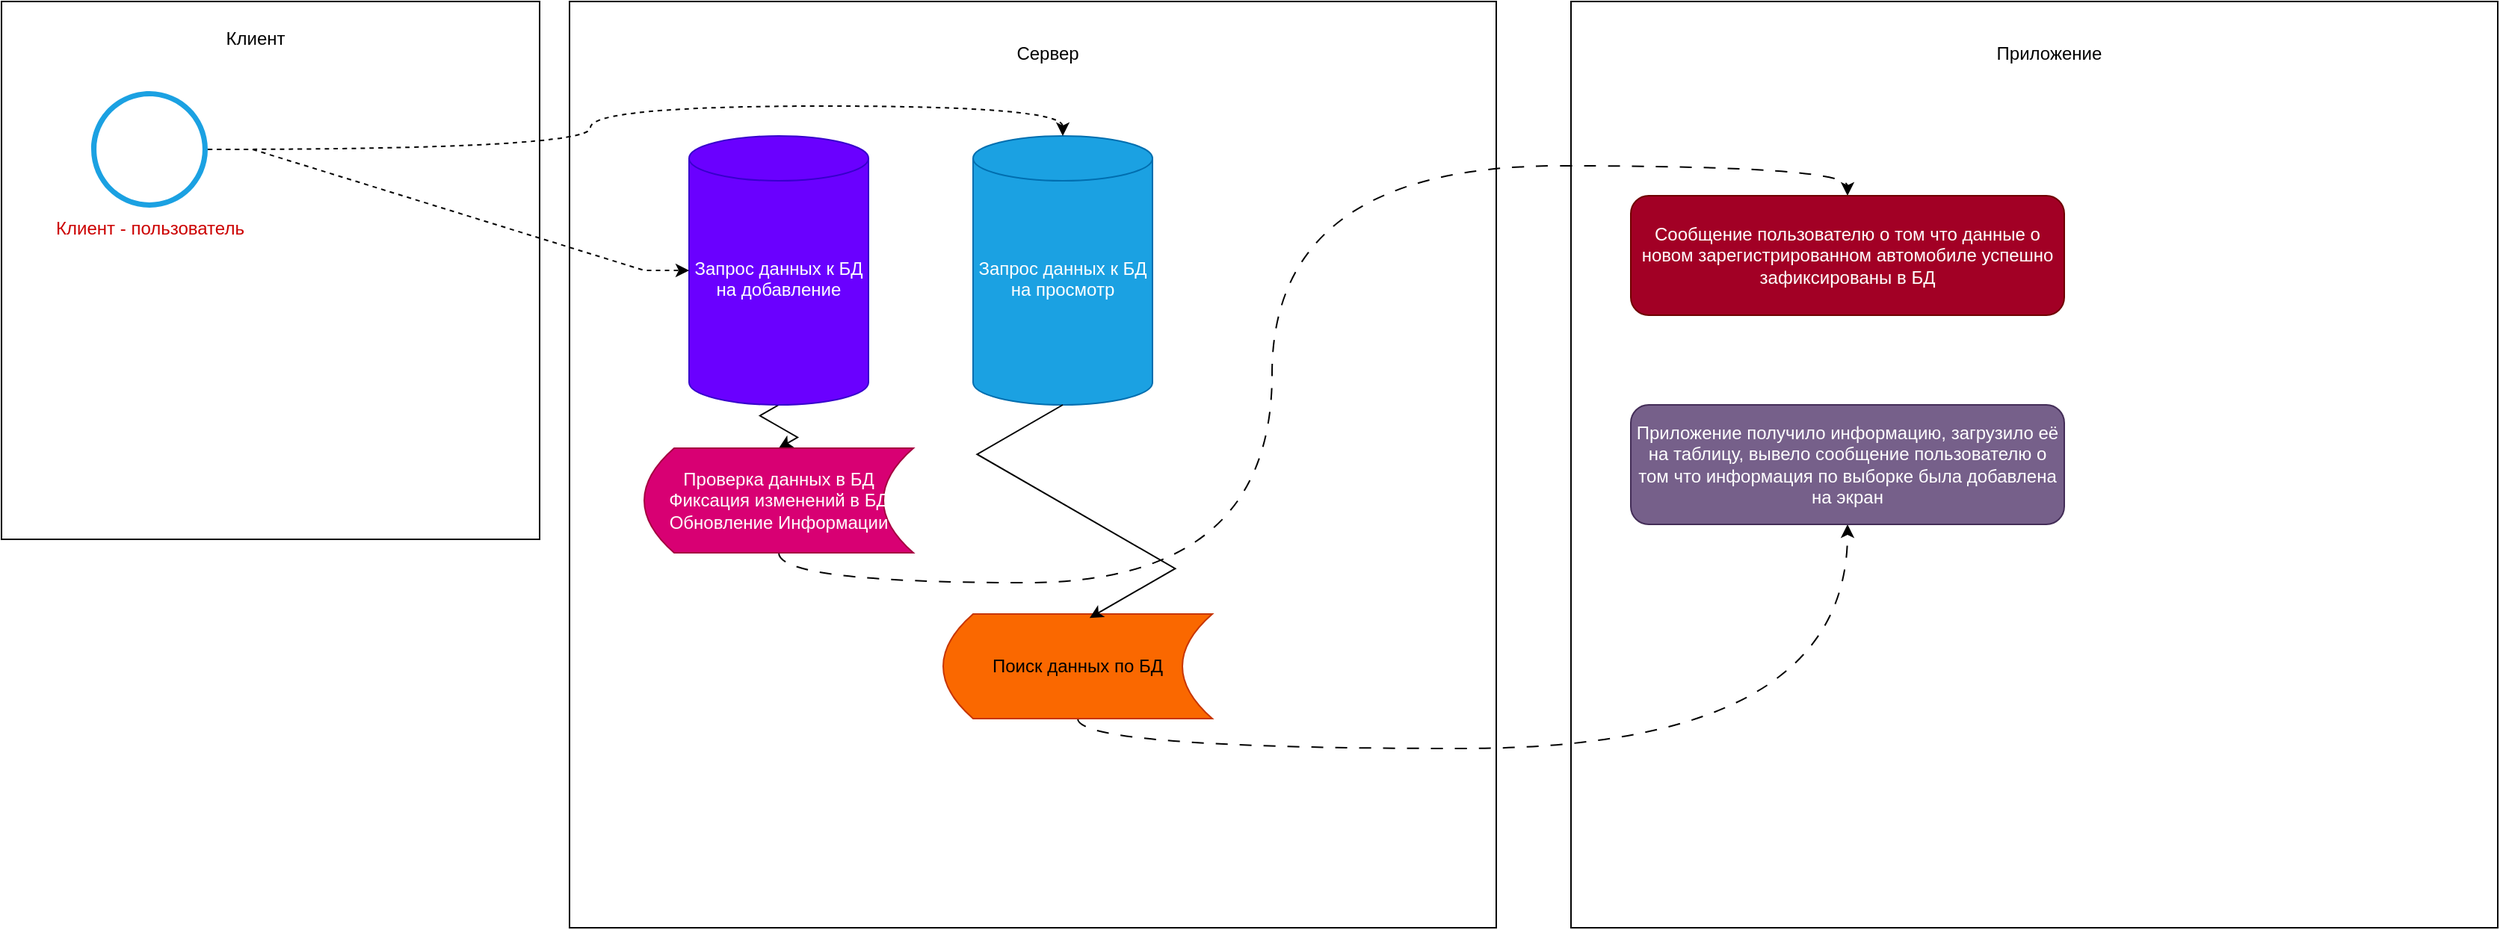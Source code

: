<mxfile version="24.7.8">
  <diagram id="Ht1M8jgEwFfnCIfOTk4-" name="Page-1">
    <mxGraphModel dx="1793" dy="1105" grid="1" gridSize="10" guides="1" tooltips="1" connect="1" arrows="1" fold="1" page="1" pageScale="1" pageWidth="1169" pageHeight="827" math="0" shadow="0">
      <root>
        <mxCell id="0" />
        <mxCell id="1" parent="0" />
        <mxCell id="8SGL58_hKRmVrYpkCJOy-14" value="&lt;div&gt;&lt;br&gt;&lt;/div&gt;" style="whiteSpace=wrap;html=1;aspect=fixed;" vertex="1" parent="1">
          <mxGeometry x="1110" y="80" width="620" height="620" as="geometry" />
        </mxCell>
        <mxCell id="8SGL58_hKRmVrYpkCJOy-11" value="&lt;div&gt;&lt;br&gt;&lt;/div&gt;" style="whiteSpace=wrap;html=1;aspect=fixed;" vertex="1" parent="1">
          <mxGeometry x="440" y="80" width="620" height="620" as="geometry" />
        </mxCell>
        <mxCell id="8SGL58_hKRmVrYpkCJOy-9" value="&lt;div&gt;&lt;br&gt;&lt;/div&gt;" style="whiteSpace=wrap;html=1;aspect=fixed;" vertex="1" parent="1">
          <mxGeometry x="60" y="80" width="360" height="360" as="geometry" />
        </mxCell>
        <mxCell id="UEzPUAAOIrF-is8g5C7q-76" value="&lt;font color=&quot;#cc0000&quot;&gt;Клиент - пользователь&lt;/font&gt;" style="outlineConnect=0;fontColor=#ffffff;fillColor=#1ba1e2;strokeColor=#006EAF;dashed=0;verticalLabelPosition=bottom;verticalAlign=top;align=center;html=1;fontSize=12;fontStyle=0;aspect=fixed;pointerEvents=1;shape=mxgraph.aws4.object;labelBackgroundColor=#ffffff;" parent="1" vertex="1">
          <mxGeometry x="120" y="140" width="78" height="78" as="geometry" />
        </mxCell>
        <mxCell id="8SGL58_hKRmVrYpkCJOy-6" style="edgeStyle=isometricEdgeStyle;rounded=0;orthogonalLoop=1;jettySize=auto;html=1;exitX=0.5;exitY=1;exitDx=0;exitDy=0;exitPerimeter=0;entryX=0.5;entryY=0;entryDx=0;entryDy=0;" edge="1" parent="1" source="8SGL58_hKRmVrYpkCJOy-3" target="8SGL58_hKRmVrYpkCJOy-5">
          <mxGeometry relative="1" as="geometry" />
        </mxCell>
        <mxCell id="8SGL58_hKRmVrYpkCJOy-3" value="Запрос данных к БД&lt;div&gt;на добавление&lt;/div&gt;&lt;div&gt;&lt;br&gt;&lt;/div&gt;" style="shape=cylinder3;whiteSpace=wrap;html=1;boundedLbl=1;backgroundOutline=1;size=15;fillColor=#6a00ff;fontColor=#ffffff;strokeColor=#3700CC;" vertex="1" parent="1">
          <mxGeometry x="520" y="170" width="120" height="180" as="geometry" />
        </mxCell>
        <mxCell id="8SGL58_hKRmVrYpkCJOy-4" style="edgeStyle=entityRelationEdgeStyle;rounded=0;orthogonalLoop=1;jettySize=auto;html=1;entryX=0;entryY=0.5;entryDx=0;entryDy=0;entryPerimeter=0;dashed=1;" edge="1" parent="1" source="UEzPUAAOIrF-is8g5C7q-76" target="8SGL58_hKRmVrYpkCJOy-3">
          <mxGeometry relative="1" as="geometry" />
        </mxCell>
        <mxCell id="8SGL58_hKRmVrYpkCJOy-8" style="edgeStyle=orthogonalEdgeStyle;rounded=0;orthogonalLoop=1;jettySize=auto;html=1;exitX=0.5;exitY=1;exitDx=0;exitDy=0;entryX=0.5;entryY=0;entryDx=0;entryDy=0;dashed=1;dashPattern=8 8;curved=1;" edge="1" parent="1" source="8SGL58_hKRmVrYpkCJOy-5" target="8SGL58_hKRmVrYpkCJOy-7">
          <mxGeometry relative="1" as="geometry" />
        </mxCell>
        <mxCell id="8SGL58_hKRmVrYpkCJOy-5" value="Проверка данных в БД&lt;div&gt;Фиксация изменений в БД&lt;/div&gt;&lt;div&gt;Обновление Информации&lt;/div&gt;" style="shape=dataStorage;whiteSpace=wrap;html=1;fixedSize=1;fillColor=#d80073;fontColor=#ffffff;strokeColor=#A50040;" vertex="1" parent="1">
          <mxGeometry x="490" y="379" width="180" height="70" as="geometry" />
        </mxCell>
        <mxCell id="8SGL58_hKRmVrYpkCJOy-7" value="Сообщение пользователю о том что данные о новом зарегистрированном автомобиле успешно зафиксированы в БД" style="rounded=1;whiteSpace=wrap;html=1;fillColor=#a20025;fontColor=#ffffff;strokeColor=#6F0000;" vertex="1" parent="1">
          <mxGeometry x="1150" y="210" width="290" height="80" as="geometry" />
        </mxCell>
        <mxCell id="8SGL58_hKRmVrYpkCJOy-10" value="Клиент" style="text;html=1;align=center;verticalAlign=middle;whiteSpace=wrap;rounded=0;" vertex="1" parent="1">
          <mxGeometry x="160" y="90" width="140" height="30" as="geometry" />
        </mxCell>
        <mxCell id="8SGL58_hKRmVrYpkCJOy-15" value="Сервер" style="text;html=1;align=center;verticalAlign=middle;whiteSpace=wrap;rounded=0;" vertex="1" parent="1">
          <mxGeometry x="680" y="100" width="160" height="30" as="geometry" />
        </mxCell>
        <mxCell id="8SGL58_hKRmVrYpkCJOy-16" value="Приложение" style="text;html=1;align=center;verticalAlign=middle;whiteSpace=wrap;rounded=0;" vertex="1" parent="1">
          <mxGeometry x="1350" y="100" width="160" height="30" as="geometry" />
        </mxCell>
        <mxCell id="8SGL58_hKRmVrYpkCJOy-17" value="Запрос данных к БД&lt;div&gt;на просмотр&lt;/div&gt;&lt;div&gt;&lt;br&gt;&lt;/div&gt;" style="shape=cylinder3;whiteSpace=wrap;html=1;boundedLbl=1;backgroundOutline=1;size=15;fillColor=#1ba1e2;fontColor=#ffffff;strokeColor=#006EAF;" vertex="1" parent="1">
          <mxGeometry x="710" y="170" width="120" height="180" as="geometry" />
        </mxCell>
        <mxCell id="8SGL58_hKRmVrYpkCJOy-19" style="edgeStyle=orthogonalEdgeStyle;rounded=0;orthogonalLoop=1;jettySize=auto;html=1;entryX=0.5;entryY=0;entryDx=0;entryDy=0;entryPerimeter=0;curved=1;dashed=1;" edge="1" parent="1" source="UEzPUAAOIrF-is8g5C7q-76" target="8SGL58_hKRmVrYpkCJOy-17">
          <mxGeometry relative="1" as="geometry" />
        </mxCell>
        <mxCell id="8SGL58_hKRmVrYpkCJOy-25" style="edgeStyle=orthogonalEdgeStyle;rounded=0;orthogonalLoop=1;jettySize=auto;html=1;exitX=0.5;exitY=1;exitDx=0;exitDy=0;curved=1;dashed=1;dashPattern=8 8;" edge="1" parent="1" source="8SGL58_hKRmVrYpkCJOy-20" target="8SGL58_hKRmVrYpkCJOy-24">
          <mxGeometry relative="1" as="geometry" />
        </mxCell>
        <mxCell id="8SGL58_hKRmVrYpkCJOy-20" value="Поиск данных по БД" style="shape=dataStorage;whiteSpace=wrap;html=1;fixedSize=1;fillColor=#fa6800;fontColor=#000000;strokeColor=#C73500;" vertex="1" parent="1">
          <mxGeometry x="690" y="490" width="180" height="70" as="geometry" />
        </mxCell>
        <mxCell id="8SGL58_hKRmVrYpkCJOy-21" style="edgeStyle=isometricEdgeStyle;rounded=0;orthogonalLoop=1;jettySize=auto;html=1;exitX=0.5;exitY=1;exitDx=0;exitDy=0;exitPerimeter=0;entryX=0.544;entryY=0.038;entryDx=0;entryDy=0;entryPerimeter=0;" edge="1" parent="1" source="8SGL58_hKRmVrYpkCJOy-17" target="8SGL58_hKRmVrYpkCJOy-20">
          <mxGeometry relative="1" as="geometry" />
        </mxCell>
        <mxCell id="8SGL58_hKRmVrYpkCJOy-24" value="Приложение получило информацию, загрузило её на таблицу, вывело сообщение пользователю о том что информация по выборке была добавлена на экран" style="rounded=1;whiteSpace=wrap;html=1;fillColor=#76608a;fontColor=#ffffff;strokeColor=#432D57;" vertex="1" parent="1">
          <mxGeometry x="1150" y="350" width="290" height="80" as="geometry" />
        </mxCell>
      </root>
    </mxGraphModel>
  </diagram>
</mxfile>
